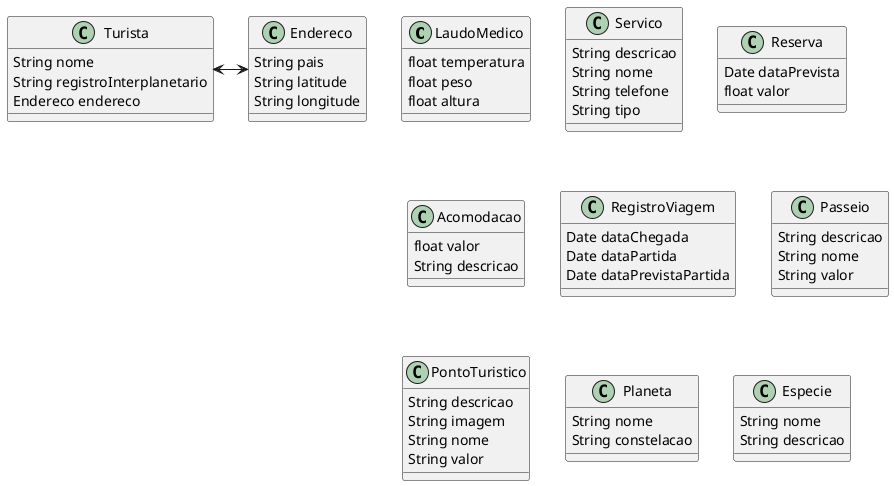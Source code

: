 @startuml
    class LaudoMedico{
        float temperatura
        float peso
        float altura
    }

    class Servico {
        String descricao
        String nome
        String telefone
        String tipo
    }

    class Reserva {
        Date dataPrevista
        float valor
    }

    class Acomodacao {
        float valor
        String descricao
    }

    class RegistroViagem {
        Date dataChegada
        Date dataPartida
        Date dataPrevistaPartida
    }

    class Passeio {
        String descricao
        String nome
        String valor
    }

    class Endereco{
        String pais
        String latitude
        String longitude
    }

    class PontoTuristico{
        String descricao
        String imagem
        String nome
        String valor
    }

    class Planeta{
        String nome
        String constelacao
    }

    class Especie{
        String nome
        String descricao
    }

    class Turista{
        String nome
        String registroInterplanetario
        Endereco endereco
    }

    Turista <-> Endereco

@enduml